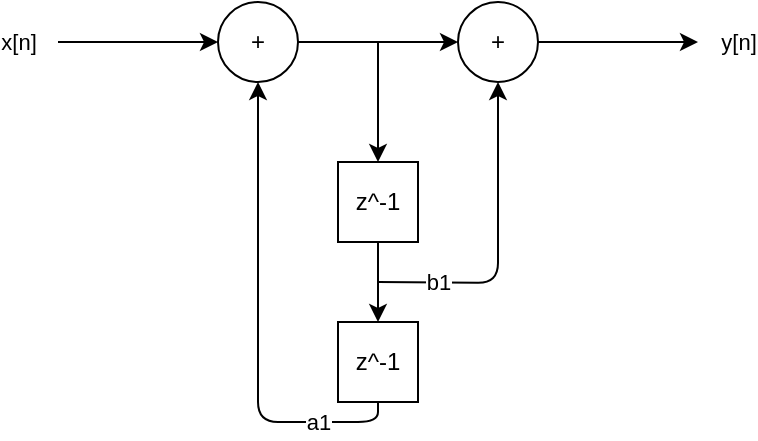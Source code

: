 <mxfile version="12.2.4" pages="1"><diagram id="AnCnbKZpMjbxJCHN-8_v" name="Page-1"><mxGraphModel dx="456" dy="464" grid="1" gridSize="10" guides="1" tooltips="1" connect="1" arrows="1" fold="1" page="1" pageScale="1" pageWidth="827" pageHeight="1169" math="0" shadow="0"><root><mxCell id="0"/><mxCell id="1" parent="0"/><mxCell id="2" value="x[n]" style="endArrow=classic;html=1;" parent="1" target="3" edge="1"><mxGeometry x="-1" y="-20" width="50" height="50" relative="1" as="geometry"><mxPoint x="80" y="180" as="sourcePoint"/><mxPoint x="160" y="179.5" as="targetPoint"/><mxPoint x="-20" y="-20" as="offset"/></mxGeometry></mxCell><mxCell id="3" value="+" style="ellipse;whiteSpace=wrap;html=1;aspect=fixed;" parent="1" vertex="1"><mxGeometry x="160" y="160" width="40" height="40" as="geometry"/></mxCell><mxCell id="4" value="" style="endArrow=classic;html=1;" parent="1" edge="1"><mxGeometry width="50" height="50" relative="1" as="geometry"><mxPoint x="200" y="180" as="sourcePoint"/><mxPoint x="280" y="180" as="targetPoint"/></mxGeometry></mxCell><mxCell id="5" value="+" style="ellipse;whiteSpace=wrap;html=1;aspect=fixed;" parent="1" vertex="1"><mxGeometry x="280" y="160" width="40" height="40" as="geometry"/></mxCell><mxCell id="6" value="y[n]" style="endArrow=classic;html=1;" parent="1" edge="1"><mxGeometry x="1" y="20" width="50" height="50" relative="1" as="geometry"><mxPoint x="320" y="180" as="sourcePoint"/><mxPoint x="400" y="180" as="targetPoint"/><mxPoint x="20" y="20" as="offset"/></mxGeometry></mxCell><mxCell id="7" value="" style="endArrow=classic;html=1;entryX=0.5;entryY=0;entryDx=0;entryDy=0;" parent="1" target="8" edge="1"><mxGeometry width="50" height="50" relative="1" as="geometry"><mxPoint x="240" y="180" as="sourcePoint"/><mxPoint x="240" y="220" as="targetPoint"/></mxGeometry></mxCell><mxCell id="8" value="z^-1" style="whiteSpace=wrap;html=1;aspect=fixed;" parent="1" vertex="1"><mxGeometry x="220" y="240" width="40" height="40" as="geometry"/></mxCell><mxCell id="11" value="" style="endArrow=classic;html=1;exitX=0.5;exitY=1;exitDx=0;exitDy=0;" parent="1" source="8" edge="1"><mxGeometry width="50" height="50" relative="1" as="geometry"><mxPoint x="280" y="330" as="sourcePoint"/><mxPoint x="240" y="320" as="targetPoint"/></mxGeometry></mxCell><mxCell id="13" value="z^-1" style="whiteSpace=wrap;html=1;aspect=fixed;" parent="1" vertex="1"><mxGeometry x="220" y="320" width="40" height="40" as="geometry"/></mxCell><mxCell id="14" value="a1" style="endArrow=classic;html=1;exitX=0.5;exitY=1;exitDx=0;exitDy=0;entryX=0.5;entryY=1;entryDx=0;entryDy=0;edgeStyle=orthogonalEdgeStyle;" parent="1" source="13" target="3" edge="1"><mxGeometry x="-0.667" width="50" height="50" relative="1" as="geometry"><mxPoint x="260" y="430" as="sourcePoint"/><mxPoint x="310" y="380" as="targetPoint"/><mxPoint as="offset"/></mxGeometry></mxCell><mxCell id="15" value="b1" style="endArrow=classic;html=1;entryX=0.5;entryY=1;entryDx=0;entryDy=0;edgeStyle=orthogonalEdgeStyle;" parent="1" target="5" edge="1"><mxGeometry x="-0.625" width="50" height="50" relative="1" as="geometry"><mxPoint x="240" y="300" as="sourcePoint"/><mxPoint x="350" y="250" as="targetPoint"/><mxPoint as="offset"/></mxGeometry></mxCell></root></mxGraphModel></diagram></mxfile>